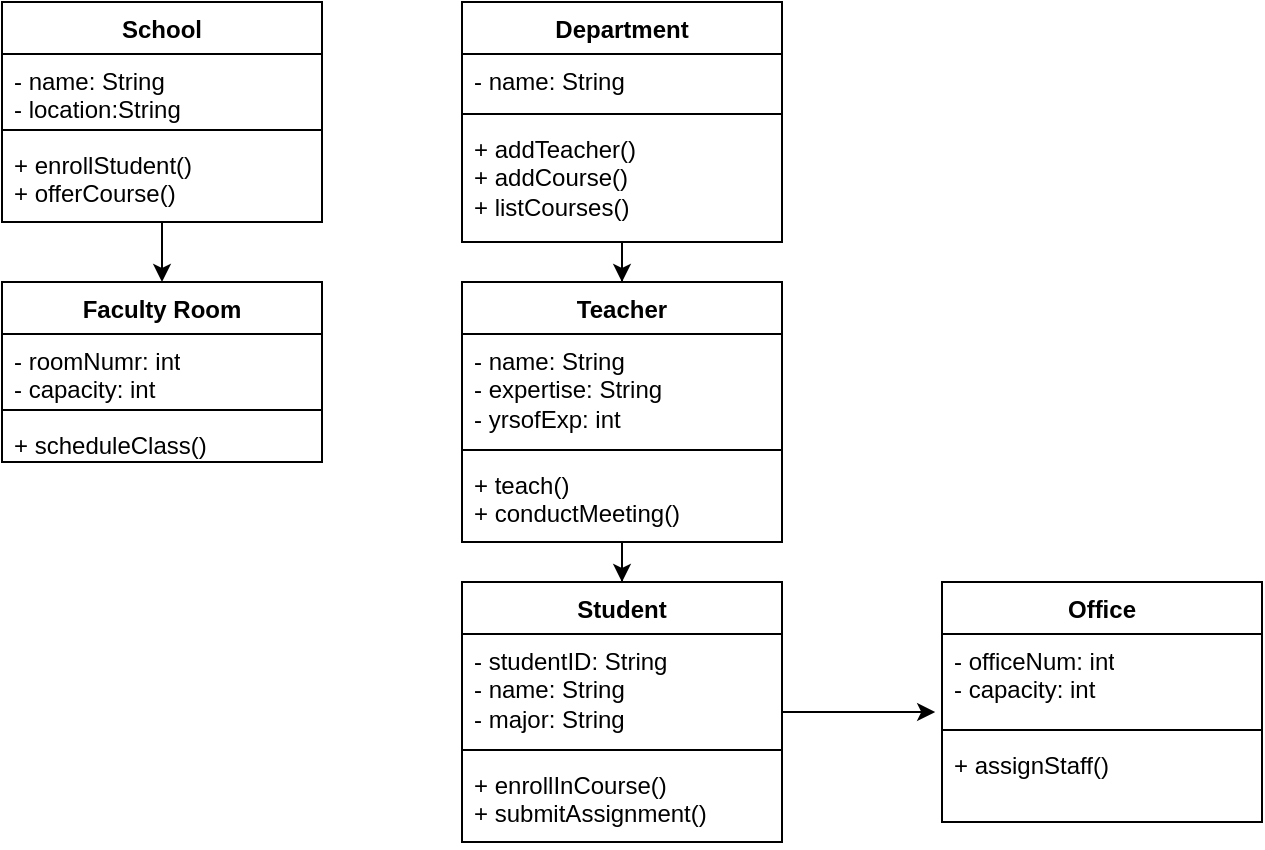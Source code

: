 <mxfile version="23.0.2" type="github">
  <diagram name="Page-1" id="e7e014a7-5840-1c2e-5031-d8a46d1fe8dd">
    <mxGraphModel dx="429" dy="234" grid="1" gridSize="10" guides="1" tooltips="1" connect="1" arrows="1" fold="1" page="1" pageScale="1" pageWidth="1169" pageHeight="826" background="none" math="0" shadow="0">
      <root>
        <mxCell id="0" />
        <mxCell id="1" parent="0" />
        <mxCell id="pBPji8Fg3hZVdJj9yD6X-52" value="" style="edgeStyle=orthogonalEdgeStyle;rounded=0;orthogonalLoop=1;jettySize=auto;html=1;" edge="1" parent="1" source="pBPji8Fg3hZVdJj9yD6X-44" target="pBPji8Fg3hZVdJj9yD6X-48">
          <mxGeometry relative="1" as="geometry" />
        </mxCell>
        <mxCell id="pBPji8Fg3hZVdJj9yD6X-44" value="School&lt;br&gt;" style="swimlane;fontStyle=1;align=center;verticalAlign=top;childLayout=stackLayout;horizontal=1;startSize=26;horizontalStack=0;resizeParent=1;resizeParentMax=0;resizeLast=0;collapsible=1;marginBottom=0;whiteSpace=wrap;html=1;" vertex="1" parent="1">
          <mxGeometry x="310" y="240" width="160" height="110" as="geometry" />
        </mxCell>
        <mxCell id="pBPji8Fg3hZVdJj9yD6X-45" value="- name: String&lt;br&gt;- location:String" style="text;strokeColor=none;fillColor=none;align=left;verticalAlign=top;spacingLeft=4;spacingRight=4;overflow=hidden;rotatable=0;points=[[0,0.5],[1,0.5]];portConstraint=eastwest;whiteSpace=wrap;html=1;" vertex="1" parent="pBPji8Fg3hZVdJj9yD6X-44">
          <mxGeometry y="26" width="160" height="34" as="geometry" />
        </mxCell>
        <mxCell id="pBPji8Fg3hZVdJj9yD6X-46" value="" style="line;strokeWidth=1;fillColor=none;align=left;verticalAlign=middle;spacingTop=-1;spacingLeft=3;spacingRight=3;rotatable=0;labelPosition=right;points=[];portConstraint=eastwest;strokeColor=inherit;" vertex="1" parent="pBPji8Fg3hZVdJj9yD6X-44">
          <mxGeometry y="60" width="160" height="8" as="geometry" />
        </mxCell>
        <mxCell id="pBPji8Fg3hZVdJj9yD6X-47" value="+ enrollStudent()&lt;br&gt;+ offerCourse()" style="text;strokeColor=none;fillColor=none;align=left;verticalAlign=top;spacingLeft=4;spacingRight=4;overflow=hidden;rotatable=0;points=[[0,0.5],[1,0.5]];portConstraint=eastwest;whiteSpace=wrap;html=1;" vertex="1" parent="pBPji8Fg3hZVdJj9yD6X-44">
          <mxGeometry y="68" width="160" height="42" as="geometry" />
        </mxCell>
        <mxCell id="pBPji8Fg3hZVdJj9yD6X-48" value="Faculty Room" style="swimlane;fontStyle=1;align=center;verticalAlign=top;childLayout=stackLayout;horizontal=1;startSize=26;horizontalStack=0;resizeParent=1;resizeParentMax=0;resizeLast=0;collapsible=1;marginBottom=0;whiteSpace=wrap;html=1;" vertex="1" parent="1">
          <mxGeometry x="310" y="380" width="160" height="90" as="geometry" />
        </mxCell>
        <mxCell id="pBPji8Fg3hZVdJj9yD6X-49" value="- roomNumr: int&lt;br&gt;- capacity: int" style="text;strokeColor=none;fillColor=none;align=left;verticalAlign=top;spacingLeft=4;spacingRight=4;overflow=hidden;rotatable=0;points=[[0,0.5],[1,0.5]];portConstraint=eastwest;whiteSpace=wrap;html=1;" vertex="1" parent="pBPji8Fg3hZVdJj9yD6X-48">
          <mxGeometry y="26" width="160" height="34" as="geometry" />
        </mxCell>
        <mxCell id="pBPji8Fg3hZVdJj9yD6X-50" value="" style="line;strokeWidth=1;fillColor=none;align=left;verticalAlign=middle;spacingTop=-1;spacingLeft=3;spacingRight=3;rotatable=0;labelPosition=right;points=[];portConstraint=eastwest;strokeColor=inherit;" vertex="1" parent="pBPji8Fg3hZVdJj9yD6X-48">
          <mxGeometry y="60" width="160" height="8" as="geometry" />
        </mxCell>
        <mxCell id="pBPji8Fg3hZVdJj9yD6X-51" value="+ scheduleClass()" style="text;strokeColor=none;fillColor=none;align=left;verticalAlign=top;spacingLeft=4;spacingRight=4;overflow=hidden;rotatable=0;points=[[0,0.5],[1,0.5]];portConstraint=eastwest;whiteSpace=wrap;html=1;" vertex="1" parent="pBPji8Fg3hZVdJj9yD6X-48">
          <mxGeometry y="68" width="160" height="22" as="geometry" />
        </mxCell>
        <mxCell id="pBPji8Fg3hZVdJj9yD6X-61" value="" style="edgeStyle=orthogonalEdgeStyle;rounded=0;orthogonalLoop=1;jettySize=auto;html=1;" edge="1" parent="1" source="pBPji8Fg3hZVdJj9yD6X-53" target="pBPji8Fg3hZVdJj9yD6X-57">
          <mxGeometry relative="1" as="geometry" />
        </mxCell>
        <mxCell id="pBPji8Fg3hZVdJj9yD6X-53" value="Department" style="swimlane;fontStyle=1;align=center;verticalAlign=top;childLayout=stackLayout;horizontal=1;startSize=26;horizontalStack=0;resizeParent=1;resizeParentMax=0;resizeLast=0;collapsible=1;marginBottom=0;whiteSpace=wrap;html=1;" vertex="1" parent="1">
          <mxGeometry x="540" y="240" width="160" height="120" as="geometry" />
        </mxCell>
        <mxCell id="pBPji8Fg3hZVdJj9yD6X-54" value="- name: String" style="text;strokeColor=none;fillColor=none;align=left;verticalAlign=top;spacingLeft=4;spacingRight=4;overflow=hidden;rotatable=0;points=[[0,0.5],[1,0.5]];portConstraint=eastwest;whiteSpace=wrap;html=1;" vertex="1" parent="pBPji8Fg3hZVdJj9yD6X-53">
          <mxGeometry y="26" width="160" height="26" as="geometry" />
        </mxCell>
        <mxCell id="pBPji8Fg3hZVdJj9yD6X-55" value="" style="line;strokeWidth=1;fillColor=none;align=left;verticalAlign=middle;spacingTop=-1;spacingLeft=3;spacingRight=3;rotatable=0;labelPosition=right;points=[];portConstraint=eastwest;strokeColor=inherit;" vertex="1" parent="pBPji8Fg3hZVdJj9yD6X-53">
          <mxGeometry y="52" width="160" height="8" as="geometry" />
        </mxCell>
        <mxCell id="pBPji8Fg3hZVdJj9yD6X-56" value="+ addTeacher()&lt;br&gt;+ addCourse()&lt;br&gt;+ listCourses()" style="text;strokeColor=none;fillColor=none;align=left;verticalAlign=top;spacingLeft=4;spacingRight=4;overflow=hidden;rotatable=0;points=[[0,0.5],[1,0.5]];portConstraint=eastwest;whiteSpace=wrap;html=1;" vertex="1" parent="pBPji8Fg3hZVdJj9yD6X-53">
          <mxGeometry y="60" width="160" height="60" as="geometry" />
        </mxCell>
        <mxCell id="pBPji8Fg3hZVdJj9yD6X-66" value="" style="edgeStyle=orthogonalEdgeStyle;rounded=0;orthogonalLoop=1;jettySize=auto;html=1;" edge="1" parent="1" source="pBPji8Fg3hZVdJj9yD6X-57" target="pBPji8Fg3hZVdJj9yD6X-62">
          <mxGeometry relative="1" as="geometry" />
        </mxCell>
        <mxCell id="pBPji8Fg3hZVdJj9yD6X-57" value="Teacher" style="swimlane;fontStyle=1;align=center;verticalAlign=top;childLayout=stackLayout;horizontal=1;startSize=26;horizontalStack=0;resizeParent=1;resizeParentMax=0;resizeLast=0;collapsible=1;marginBottom=0;whiteSpace=wrap;html=1;" vertex="1" parent="1">
          <mxGeometry x="540" y="380" width="160" height="130" as="geometry" />
        </mxCell>
        <mxCell id="pBPji8Fg3hZVdJj9yD6X-58" value="- name: String&lt;br&gt;- expertise: String&lt;br&gt;- yrsofExp: int" style="text;strokeColor=none;fillColor=none;align=left;verticalAlign=top;spacingLeft=4;spacingRight=4;overflow=hidden;rotatable=0;points=[[0,0.5],[1,0.5]];portConstraint=eastwest;whiteSpace=wrap;html=1;" vertex="1" parent="pBPji8Fg3hZVdJj9yD6X-57">
          <mxGeometry y="26" width="160" height="54" as="geometry" />
        </mxCell>
        <mxCell id="pBPji8Fg3hZVdJj9yD6X-59" value="" style="line;strokeWidth=1;fillColor=none;align=left;verticalAlign=middle;spacingTop=-1;spacingLeft=3;spacingRight=3;rotatable=0;labelPosition=right;points=[];portConstraint=eastwest;strokeColor=inherit;" vertex="1" parent="pBPji8Fg3hZVdJj9yD6X-57">
          <mxGeometry y="80" width="160" height="8" as="geometry" />
        </mxCell>
        <mxCell id="pBPji8Fg3hZVdJj9yD6X-60" value="+ teach()&lt;br&gt;+ conductMeeting()" style="text;strokeColor=none;fillColor=none;align=left;verticalAlign=top;spacingLeft=4;spacingRight=4;overflow=hidden;rotatable=0;points=[[0,0.5],[1,0.5]];portConstraint=eastwest;whiteSpace=wrap;html=1;" vertex="1" parent="pBPji8Fg3hZVdJj9yD6X-57">
          <mxGeometry y="88" width="160" height="42" as="geometry" />
        </mxCell>
        <mxCell id="pBPji8Fg3hZVdJj9yD6X-79" value="" style="edgeStyle=orthogonalEdgeStyle;rounded=0;orthogonalLoop=1;jettySize=auto;html=1;entryX=-0.021;entryY=0.864;entryDx=0;entryDy=0;entryPerimeter=0;" edge="1" parent="1" source="pBPji8Fg3hZVdJj9yD6X-62" target="pBPji8Fg3hZVdJj9yD6X-74">
          <mxGeometry relative="1" as="geometry">
            <Array as="points">
              <mxPoint x="777" y="595" />
            </Array>
          </mxGeometry>
        </mxCell>
        <mxCell id="pBPji8Fg3hZVdJj9yD6X-62" value="Student" style="swimlane;fontStyle=1;align=center;verticalAlign=top;childLayout=stackLayout;horizontal=1;startSize=26;horizontalStack=0;resizeParent=1;resizeParentMax=0;resizeLast=0;collapsible=1;marginBottom=0;whiteSpace=wrap;html=1;" vertex="1" parent="1">
          <mxGeometry x="540" y="530" width="160" height="130" as="geometry" />
        </mxCell>
        <mxCell id="pBPji8Fg3hZVdJj9yD6X-63" value="- studentID: String&lt;br&gt;- name: String&lt;br&gt;- major: String" style="text;strokeColor=none;fillColor=none;align=left;verticalAlign=top;spacingLeft=4;spacingRight=4;overflow=hidden;rotatable=0;points=[[0,0.5],[1,0.5]];portConstraint=eastwest;whiteSpace=wrap;html=1;" vertex="1" parent="pBPji8Fg3hZVdJj9yD6X-62">
          <mxGeometry y="26" width="160" height="54" as="geometry" />
        </mxCell>
        <mxCell id="pBPji8Fg3hZVdJj9yD6X-64" value="" style="line;strokeWidth=1;fillColor=none;align=left;verticalAlign=middle;spacingTop=-1;spacingLeft=3;spacingRight=3;rotatable=0;labelPosition=right;points=[];portConstraint=eastwest;strokeColor=inherit;" vertex="1" parent="pBPji8Fg3hZVdJj9yD6X-62">
          <mxGeometry y="80" width="160" height="8" as="geometry" />
        </mxCell>
        <mxCell id="pBPji8Fg3hZVdJj9yD6X-65" value="+ enrollInCourse()&lt;br&gt;+ submitAssignment()" style="text;strokeColor=none;fillColor=none;align=left;verticalAlign=top;spacingLeft=4;spacingRight=4;overflow=hidden;rotatable=0;points=[[0,0.5],[1,0.5]];portConstraint=eastwest;whiteSpace=wrap;html=1;" vertex="1" parent="pBPji8Fg3hZVdJj9yD6X-62">
          <mxGeometry y="88" width="160" height="42" as="geometry" />
        </mxCell>
        <mxCell id="pBPji8Fg3hZVdJj9yD6X-73" value="Office" style="swimlane;fontStyle=1;align=center;verticalAlign=top;childLayout=stackLayout;horizontal=1;startSize=26;horizontalStack=0;resizeParent=1;resizeParentMax=0;resizeLast=0;collapsible=1;marginBottom=0;whiteSpace=wrap;html=1;" vertex="1" parent="1">
          <mxGeometry x="780" y="530" width="160" height="120" as="geometry" />
        </mxCell>
        <mxCell id="pBPji8Fg3hZVdJj9yD6X-74" value="- officeNum: int&lt;br&gt;- capacity: int" style="text;strokeColor=none;fillColor=none;align=left;verticalAlign=top;spacingLeft=4;spacingRight=4;overflow=hidden;rotatable=0;points=[[0,0.5],[1,0.5]];portConstraint=eastwest;whiteSpace=wrap;html=1;" vertex="1" parent="pBPji8Fg3hZVdJj9yD6X-73">
          <mxGeometry y="26" width="160" height="44" as="geometry" />
        </mxCell>
        <mxCell id="pBPji8Fg3hZVdJj9yD6X-75" value="" style="line;strokeWidth=1;fillColor=none;align=left;verticalAlign=middle;spacingTop=-1;spacingLeft=3;spacingRight=3;rotatable=0;labelPosition=right;points=[];portConstraint=eastwest;strokeColor=inherit;" vertex="1" parent="pBPji8Fg3hZVdJj9yD6X-73">
          <mxGeometry y="70" width="160" height="8" as="geometry" />
        </mxCell>
        <mxCell id="pBPji8Fg3hZVdJj9yD6X-76" value="+ assignStaff()" style="text;strokeColor=none;fillColor=none;align=left;verticalAlign=top;spacingLeft=4;spacingRight=4;overflow=hidden;rotatable=0;points=[[0,0.5],[1,0.5]];portConstraint=eastwest;whiteSpace=wrap;html=1;" vertex="1" parent="pBPji8Fg3hZVdJj9yD6X-73">
          <mxGeometry y="78" width="160" height="42" as="geometry" />
        </mxCell>
      </root>
    </mxGraphModel>
  </diagram>
</mxfile>
